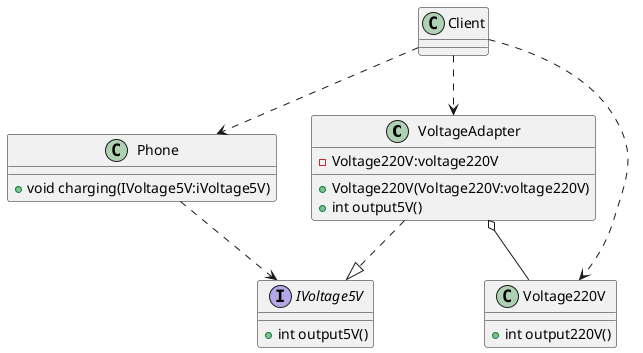 @startuml
'https://plantuml.com/class-diagram

'实现
VoltageAdapter ..|> IVoltage5V

'聚合
VoltageAdapter o-- Voltage220V

'依赖
Client ..> Phone
Client ..> VoltageAdapter
Client ..> Voltage220V
Phone ..> IVoltage5V

'客户端
class Client {}

'手机
class Phone {
    +void charging(IVoltage5V:iVoltage5V)
}

'电压适配器
class VoltageAdapter {
    -Voltage220V:voltage220V
    +Voltage220V(Voltage220V:voltage220V)
    +int output5V()
}

'5V电压
interface IVoltage5V {
    +int output5V()
}

'220V电压
class Voltage220V {
    +int output220V()
}
@enduml